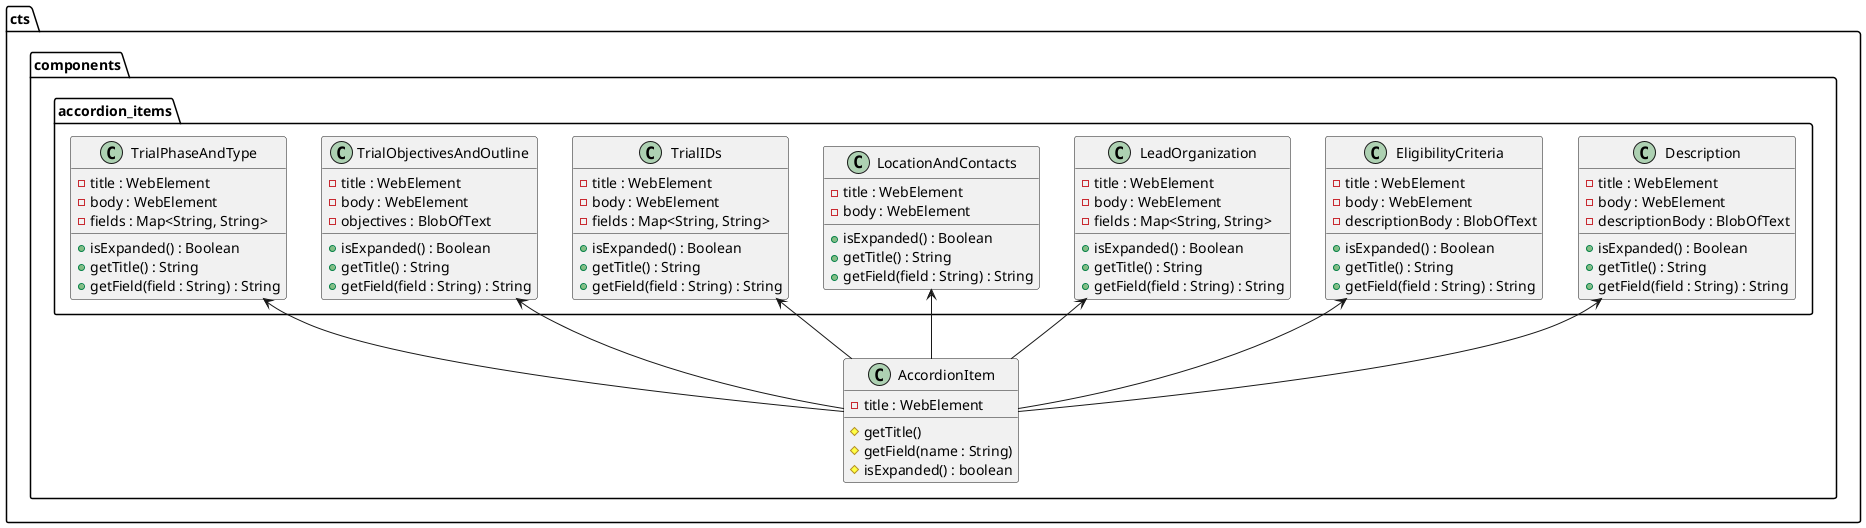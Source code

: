 @startuml
'' all accordion sections
class cts.components.accordion_items.Description{
    - title : WebElement
    - body : WebElement
    - descriptionBody : BlobOfText

    +isExpanded() : Boolean
    +getTitle() : String
    +getField(field : String) : String 
}
cts.components.accordion_items.Description <-- cts.components.AccordionItem

class cts.components.accordion_items.EligibilityCriteria{
    - title : WebElement
    - body : WebElement
    - descriptionBody : BlobOfText

    +isExpanded() : Boolean
    +getTitle() : String
    +getField(field : String) : String 
}
cts.components.accordion_items.EligibilityCriteria <-- cts.components.AccordionItem

class cts.components.accordion_items.LeadOrganization{
    - title : WebElement
    - body : WebElement
    - fields : Map<String, String>

    +isExpanded() : Boolean
    +getTitle() : String
    +getField(field : String) : String 
}
cts.components.accordion_items.LeadOrganization <-- cts.components.AccordionItem

class cts.components.accordion_items.LocationAndContacts{
    - title : WebElement
    - body : WebElement


    +isExpanded() : Boolean
    +getTitle() : String
    +getField(field : String) : String 
}
cts.components.accordion_items.LocationAndContacts <-- cts.components.AccordionItem

class cts.components.accordion_items.TrialIDs{
    - title : WebElement
    - body : WebElement
    - fields : Map<String, String>

    +isExpanded() : Boolean
    +getTitle() : String
    +getField(field : String) : String 
}
cts.components.accordion_items.TrialIDs <-- cts.components.AccordionItem

class cts.components.accordion_items.TrialObjectivesAndOutline{
    - title : WebElement
    - body : WebElement
    - objectives : BlobOfText

    +isExpanded() : Boolean
    +getTitle() : String
    +getField(field : String) : String 
}
cts.components.accordion_items.TrialObjectivesAndOutline <-- cts.components.AccordionItem

class cts.components.accordion_items.TrialPhaseAndType{
    - title : WebElement
    - body : WebElement
    - fields : Map<String, String>

    +isExpanded() : Boolean
    +getTitle() : String
    +getField(field : String) : String 
}
cts.components.accordion_items.TrialPhaseAndType <-- cts.components.AccordionItem

class cts.components.AccordionItem {
     -title : WebElement
    
    #getTitle()
    #getField(name : String)
    #isExpanded() : boolean
}
@enduml